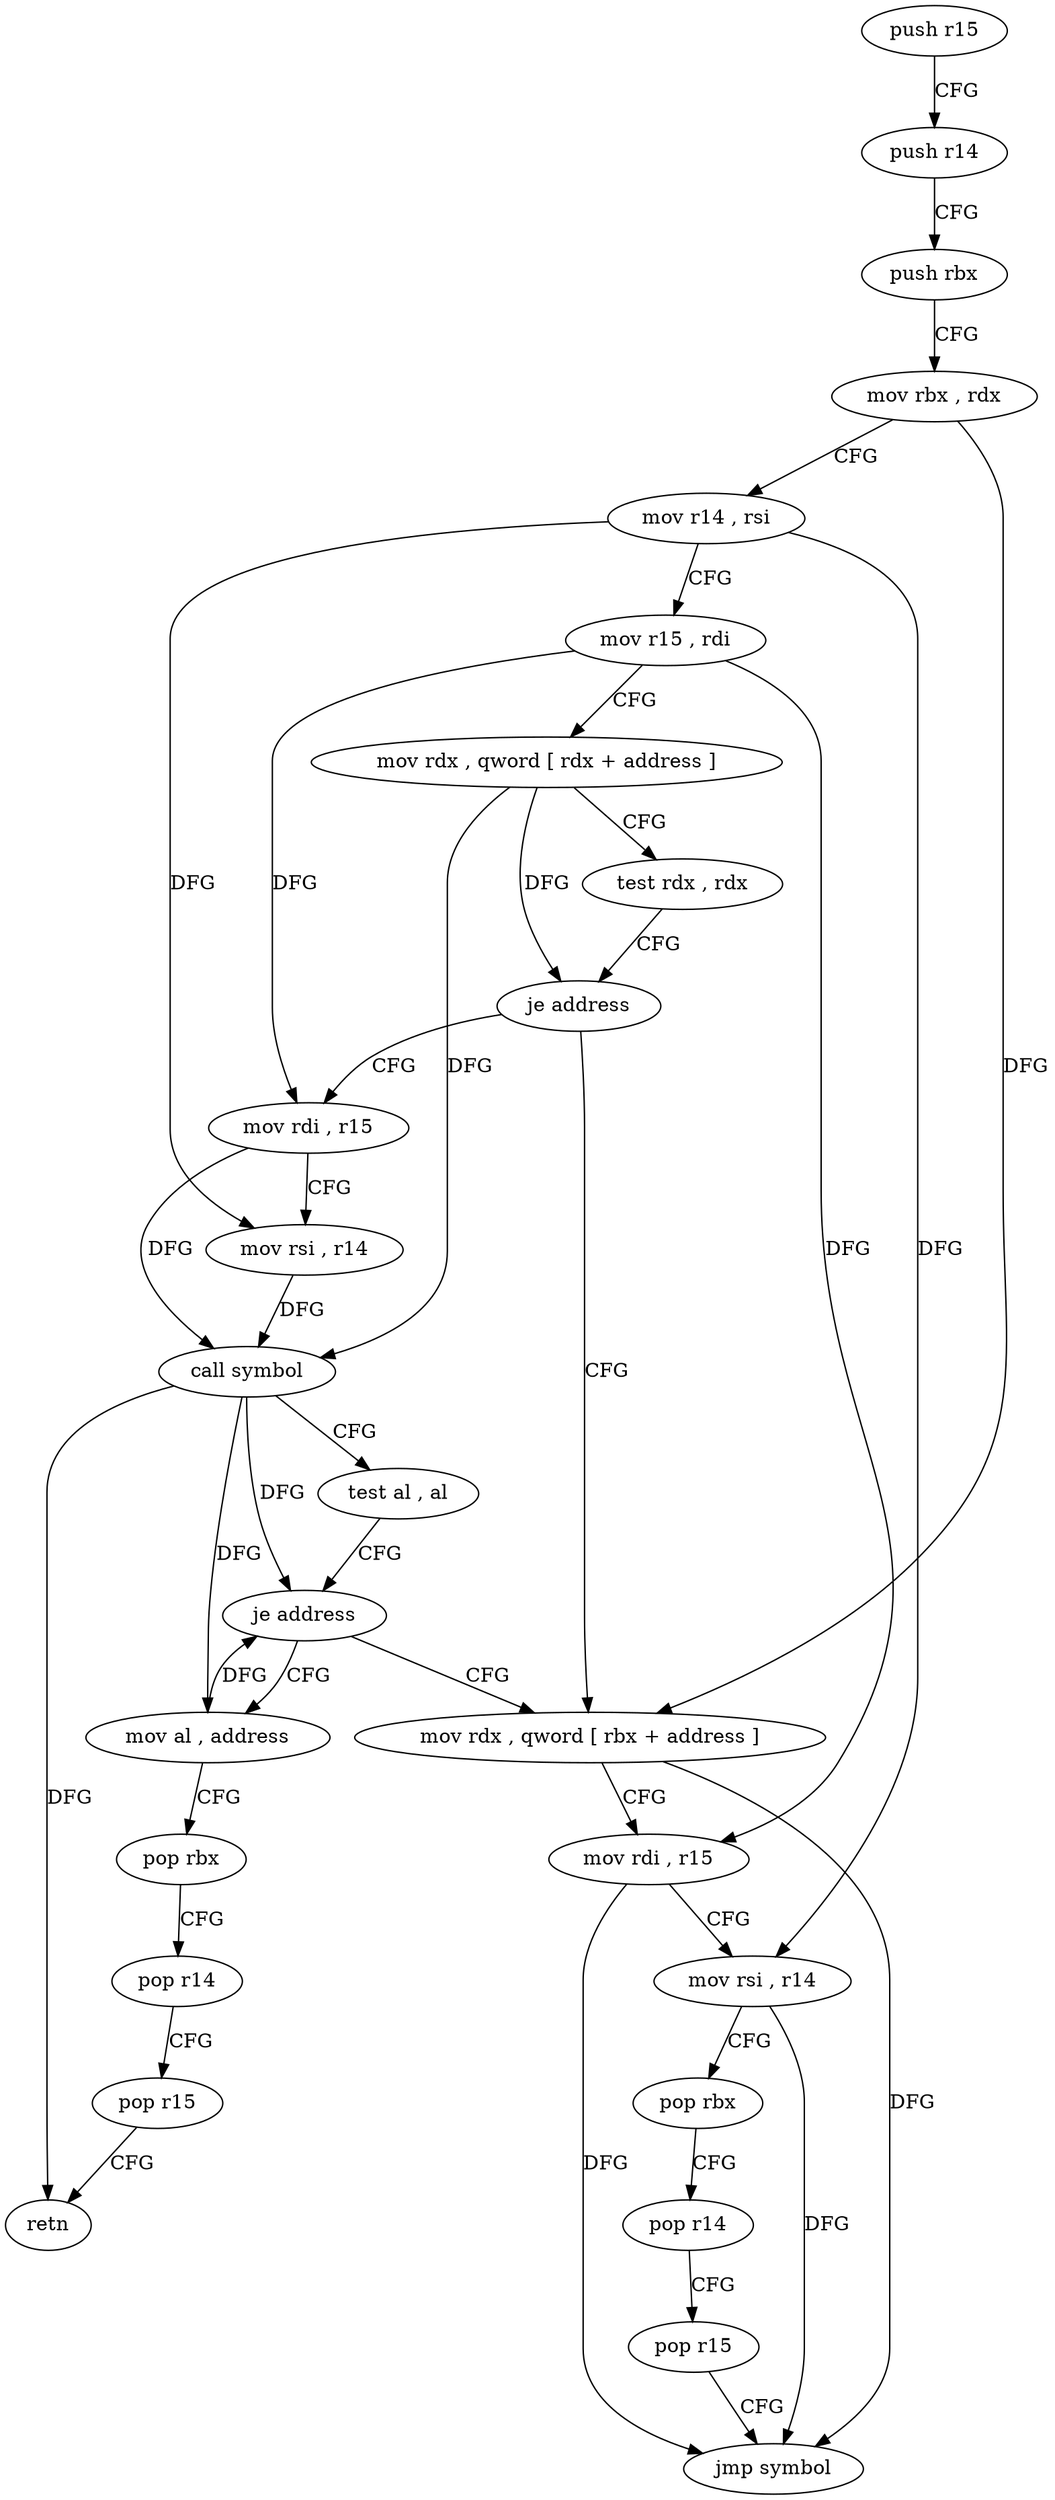 digraph "func" {
"4214160" [label = "push r15" ]
"4214162" [label = "push r14" ]
"4214164" [label = "push rbx" ]
"4214165" [label = "mov rbx , rdx" ]
"4214168" [label = "mov r14 , rsi" ]
"4214171" [label = "mov r15 , rdi" ]
"4214174" [label = "mov rdx , qword [ rdx + address ]" ]
"4214181" [label = "test rdx , rdx" ]
"4214184" [label = "je address" ]
"4214209" [label = "mov rdx , qword [ rbx + address ]" ]
"4214186" [label = "mov rdi , r15" ]
"4214216" [label = "mov rdi , r15" ]
"4214219" [label = "mov rsi , r14" ]
"4214222" [label = "pop rbx" ]
"4214223" [label = "pop r14" ]
"4214225" [label = "pop r15" ]
"4214227" [label = "jmp symbol" ]
"4214189" [label = "mov rsi , r14" ]
"4214192" [label = "call symbol" ]
"4214197" [label = "test al , al" ]
"4214199" [label = "je address" ]
"4214201" [label = "mov al , address" ]
"4214203" [label = "pop rbx" ]
"4214204" [label = "pop r14" ]
"4214206" [label = "pop r15" ]
"4214208" [label = "retn" ]
"4214160" -> "4214162" [ label = "CFG" ]
"4214162" -> "4214164" [ label = "CFG" ]
"4214164" -> "4214165" [ label = "CFG" ]
"4214165" -> "4214168" [ label = "CFG" ]
"4214165" -> "4214209" [ label = "DFG" ]
"4214168" -> "4214171" [ label = "CFG" ]
"4214168" -> "4214219" [ label = "DFG" ]
"4214168" -> "4214189" [ label = "DFG" ]
"4214171" -> "4214174" [ label = "CFG" ]
"4214171" -> "4214216" [ label = "DFG" ]
"4214171" -> "4214186" [ label = "DFG" ]
"4214174" -> "4214181" [ label = "CFG" ]
"4214174" -> "4214184" [ label = "DFG" ]
"4214174" -> "4214192" [ label = "DFG" ]
"4214181" -> "4214184" [ label = "CFG" ]
"4214184" -> "4214209" [ label = "CFG" ]
"4214184" -> "4214186" [ label = "CFG" ]
"4214209" -> "4214216" [ label = "CFG" ]
"4214209" -> "4214227" [ label = "DFG" ]
"4214186" -> "4214189" [ label = "CFG" ]
"4214186" -> "4214192" [ label = "DFG" ]
"4214216" -> "4214219" [ label = "CFG" ]
"4214216" -> "4214227" [ label = "DFG" ]
"4214219" -> "4214222" [ label = "CFG" ]
"4214219" -> "4214227" [ label = "DFG" ]
"4214222" -> "4214223" [ label = "CFG" ]
"4214223" -> "4214225" [ label = "CFG" ]
"4214225" -> "4214227" [ label = "CFG" ]
"4214189" -> "4214192" [ label = "DFG" ]
"4214192" -> "4214197" [ label = "CFG" ]
"4214192" -> "4214199" [ label = "DFG" ]
"4214192" -> "4214201" [ label = "DFG" ]
"4214192" -> "4214208" [ label = "DFG" ]
"4214197" -> "4214199" [ label = "CFG" ]
"4214199" -> "4214209" [ label = "CFG" ]
"4214199" -> "4214201" [ label = "CFG" ]
"4214201" -> "4214203" [ label = "CFG" ]
"4214201" -> "4214199" [ label = "DFG" ]
"4214203" -> "4214204" [ label = "CFG" ]
"4214204" -> "4214206" [ label = "CFG" ]
"4214206" -> "4214208" [ label = "CFG" ]
}
